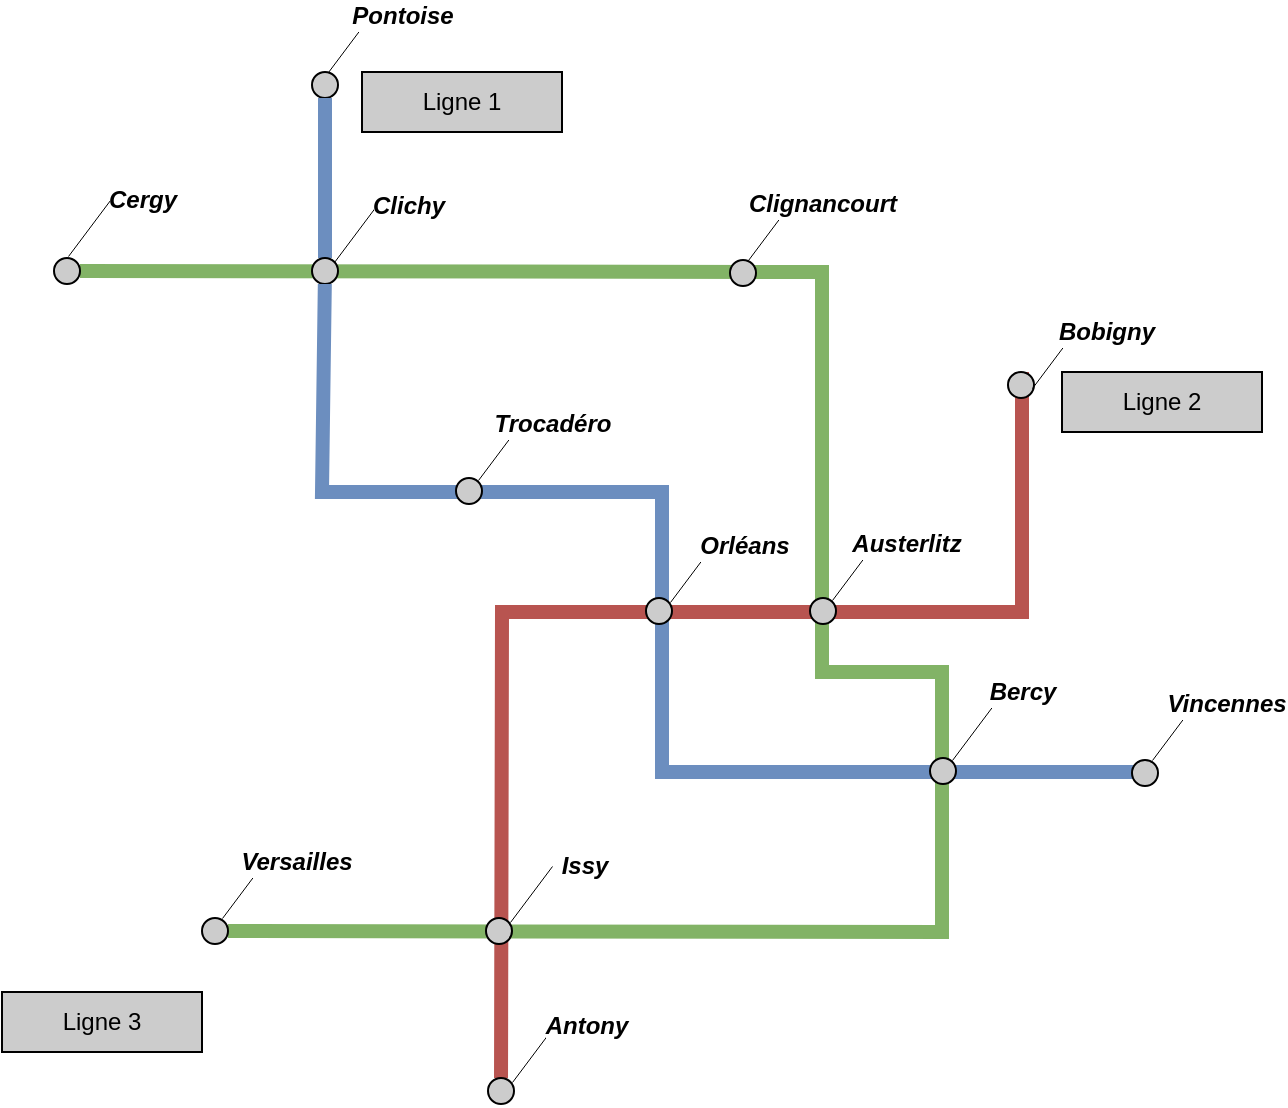 <mxfile version="16.5.1" type="device"><diagram id="u8sPWxwRfbx-L1kmOSS7" name="Page-1"><mxGraphModel dx="869" dy="1759" grid="1" gridSize="10" guides="1" tooltips="1" connect="1" arrows="1" fold="1" page="1" pageScale="1" pageWidth="827" pageHeight="1169" math="0" shadow="0"><root><mxCell id="0"/><mxCell id="1" parent="0"/><mxCell id="Sbg8l5TTrD2FED6xN9CF-3" value="" style="endArrow=none;html=1;rounded=0;fillColor=#dae8fc;strokeColor=#6c8ebf;strokeWidth=7;startArrow=none;" parent="1" source="Sbg8l5TTrD2FED6xN9CF-11" edge="1"><mxGeometry width="50" height="50" relative="1" as="geometry"><mxPoint x="840" y="360" as="sourcePoint"/><mxPoint x="420" as="targetPoint"/><Array as="points"/></mxGeometry></mxCell><mxCell id="Sbg8l5TTrD2FED6xN9CF-4" value="" style="endArrow=none;html=1;rounded=0;strokeWidth=7;fillColor=#f8cecc;strokeColor=#b85450;startArrow=none;" parent="1" source="Sbg8l5TTrD2FED6xN9CF-17" edge="1"><mxGeometry width="50" height="50" relative="1" as="geometry"><mxPoint x="510" y="510" as="sourcePoint"/><mxPoint x="770" y="150" as="targetPoint"/><Array as="points"><mxPoint x="510" y="270"/><mxPoint x="770" y="270"/></Array></mxGeometry></mxCell><mxCell id="Sbg8l5TTrD2FED6xN9CF-5" value="" style="endArrow=none;html=1;rounded=0;strokeWidth=7;fillColor=#d5e8d4;strokeColor=#82b366;exitX=1;exitY=0.5;exitDx=0;exitDy=0;" parent="1" source="Sbg8l5TTrD2FED6xN9CF-10" edge="1" target="Sbg8l5TTrD2FED6xN9CF-19"><mxGeometry width="50" height="50" relative="1" as="geometry"><mxPoint x="280" y="100" as="sourcePoint"/><mxPoint x="360" y="430" as="targetPoint"/><Array as="points"><mxPoint x="670" y="100"/><mxPoint x="670" y="300"/><mxPoint x="730" y="300"/><mxPoint x="730" y="430"/></Array></mxGeometry></mxCell><mxCell id="Sbg8l5TTrD2FED6xN9CF-7" value="Ligne 1" style="rounded=0;whiteSpace=wrap;html=1;fillColor=#CCCCCC;" parent="1" vertex="1"><mxGeometry x="440" width="100" height="30" as="geometry"/></mxCell><mxCell id="Sbg8l5TTrD2FED6xN9CF-8" value="Ligne 2" style="rounded=0;whiteSpace=wrap;html=1;fillColor=#CCCCCC;" parent="1" vertex="1"><mxGeometry x="790" y="150" width="100" height="30" as="geometry"/></mxCell><mxCell id="Sbg8l5TTrD2FED6xN9CF-9" value="Ligne 3" style="rounded=0;whiteSpace=wrap;html=1;fillColor=#CCCCCC;" parent="1" vertex="1"><mxGeometry x="260" y="460" width="100" height="30" as="geometry"/></mxCell><mxCell id="Sbg8l5TTrD2FED6xN9CF-10" value="" style="ellipse;whiteSpace=wrap;html=1;aspect=fixed;labelBackgroundColor=#E6E6E6;fillColor=#CCCCCC;" parent="1" vertex="1"><mxGeometry x="286" y="93" width="13" height="13" as="geometry"/></mxCell><mxCell id="Sbg8l5TTrD2FED6xN9CF-11" value="" style="ellipse;whiteSpace=wrap;html=1;aspect=fixed;labelBackgroundColor=#E6E6E6;fillColor=#CCCCCC;" parent="1" vertex="1"><mxGeometry x="415" width="13" height="13" as="geometry"/></mxCell><mxCell id="Sbg8l5TTrD2FED6xN9CF-12" value="" style="endArrow=none;html=1;rounded=0;fillColor=#dae8fc;strokeColor=#6c8ebf;strokeWidth=7;startArrow=none;" parent="1" source="Sbg8l5TTrD2FED6xN9CF-13" target="Sbg8l5TTrD2FED6xN9CF-11" edge="1"><mxGeometry width="50" height="50" relative="1" as="geometry"><mxPoint x="840" y="360" as="sourcePoint"/><mxPoint x="420" as="targetPoint"/><Array as="points"/></mxGeometry></mxCell><mxCell id="Sbg8l5TTrD2FED6xN9CF-13" value="" style="ellipse;whiteSpace=wrap;html=1;aspect=fixed;labelBackgroundColor=#E6E6E6;fillColor=#CCCCCC;" parent="1" vertex="1"><mxGeometry x="415" y="93" width="13" height="13" as="geometry"/></mxCell><mxCell id="Sbg8l5TTrD2FED6xN9CF-14" value="" style="endArrow=none;html=1;rounded=0;fillColor=#dae8fc;strokeColor=#6c8ebf;strokeWidth=7;" parent="1" target="Sbg8l5TTrD2FED6xN9CF-13" edge="1"><mxGeometry width="50" height="50" relative="1" as="geometry"><mxPoint x="830" y="350" as="sourcePoint"/><mxPoint x="421.468" y="13.0" as="targetPoint"/><Array as="points"><mxPoint x="590" y="350"/><mxPoint x="590" y="210"/><mxPoint x="420" y="210"/></Array></mxGeometry></mxCell><mxCell id="Sbg8l5TTrD2FED6xN9CF-15" value="" style="ellipse;whiteSpace=wrap;html=1;aspect=fixed;labelBackgroundColor=#E6E6E6;fillColor=#CCCCCC;" parent="1" vertex="1"><mxGeometry x="763" y="150" width="13" height="13" as="geometry"/></mxCell><mxCell id="Sbg8l5TTrD2FED6xN9CF-16" value="" style="ellipse;whiteSpace=wrap;html=1;aspect=fixed;labelBackgroundColor=#E6E6E6;fillColor=#CCCCCC;" parent="1" vertex="1"><mxGeometry x="825" y="344" width="13" height="13" as="geometry"/></mxCell><mxCell id="Sbg8l5TTrD2FED6xN9CF-17" value="" style="ellipse;whiteSpace=wrap;html=1;aspect=fixed;labelBackgroundColor=#E6E6E6;fillColor=#CCCCCC;" parent="1" vertex="1"><mxGeometry x="503" y="503" width="13" height="13" as="geometry"/></mxCell><mxCell id="Sbg8l5TTrD2FED6xN9CF-19" value="" style="ellipse;whiteSpace=wrap;html=1;aspect=fixed;labelBackgroundColor=#E6E6E6;fillColor=#CCCCCC;" parent="1" vertex="1"><mxGeometry x="360" y="423" width="13" height="13" as="geometry"/></mxCell><mxCell id="Sbg8l5TTrD2FED6xN9CF-22" value="" style="ellipse;whiteSpace=wrap;html=1;aspect=fixed;labelBackgroundColor=#E6E6E6;fillColor=#CCCCCC;" parent="1" vertex="1"><mxGeometry x="582" y="263" width="13" height="13" as="geometry"/></mxCell><mxCell id="Sbg8l5TTrD2FED6xN9CF-23" value="" style="ellipse;whiteSpace=wrap;html=1;aspect=fixed;labelBackgroundColor=#E6E6E6;fillColor=#CCCCCC;" parent="1" vertex="1"><mxGeometry x="664" y="263" width="13" height="13" as="geometry"/></mxCell><mxCell id="Sbg8l5TTrD2FED6xN9CF-26" value="" style="ellipse;whiteSpace=wrap;html=1;aspect=fixed;labelBackgroundColor=#E6E6E6;fillColor=#CCCCCC;" parent="1" vertex="1"><mxGeometry x="624" y="94" width="13" height="13" as="geometry"/></mxCell><mxCell id="Sbg8l5TTrD2FED6xN9CF-28" value="" style="ellipse;whiteSpace=wrap;html=1;aspect=fixed;labelBackgroundColor=#E6E6E6;fillColor=#CCCCCC;" parent="1" vertex="1"><mxGeometry x="502" y="423" width="13" height="13" as="geometry"/></mxCell><mxCell id="Sbg8l5TTrD2FED6xN9CF-30" value="" style="ellipse;whiteSpace=wrap;html=1;aspect=fixed;labelBackgroundColor=#E6E6E6;fillColor=#CCCCCC;" parent="1" vertex="1"><mxGeometry x="724" y="343" width="13" height="13" as="geometry"/></mxCell><mxCell id="Sbg8l5TTrD2FED6xN9CF-31" value="" style="ellipse;whiteSpace=wrap;html=1;aspect=fixed;labelBackgroundColor=#E6E6E6;fillColor=#CCCCCC;" parent="1" vertex="1"><mxGeometry x="487" y="203" width="13" height="13" as="geometry"/></mxCell><mxCell id="lwiFz0frxvOLCYvYWkit-1" value="Pontoise" style="endArrow=none;html=1;rounded=0;strokeWidth=0.5;fontSize=12;fontStyle=3" edge="1" parent="1"><mxGeometry x="1" y="-16" width="50" height="50" relative="1" as="geometry"><mxPoint x="423" as="sourcePoint"/><mxPoint x="444" y="-28" as="targetPoint"/><mxPoint x="3" y="-10" as="offset"/></mxGeometry></mxCell><mxCell id="lwiFz0frxvOLCYvYWkit-2" value="Cergy" style="endArrow=none;html=1;rounded=0;strokeWidth=0.5;fontSize=12;fontStyle=3" edge="1" parent="1"><mxGeometry x="1" y="-16" width="50" height="50" relative="1" as="geometry"><mxPoint x="293" y="92" as="sourcePoint"/><mxPoint x="314" y="64" as="targetPoint"/><mxPoint x="3" y="-10" as="offset"/></mxGeometry></mxCell><mxCell id="lwiFz0frxvOLCYvYWkit-3" value="Clichy" style="endArrow=none;html=1;rounded=0;strokeWidth=0.5;fontSize=12;fontStyle=3" edge="1" parent="1"><mxGeometry x="1" y="-16" width="50" height="50" relative="1" as="geometry"><mxPoint x="426" y="95" as="sourcePoint"/><mxPoint x="447" y="67" as="targetPoint"/><mxPoint x="3" y="-10" as="offset"/></mxGeometry></mxCell><mxCell id="lwiFz0frxvOLCYvYWkit-4" value="Trocadéro" style="endArrow=none;html=1;rounded=0;strokeWidth=0.5;fontSize=12;fontStyle=3" edge="1" parent="1"><mxGeometry x="1" y="-16" width="50" height="50" relative="1" as="geometry"><mxPoint x="498" y="204" as="sourcePoint"/><mxPoint x="519" y="176" as="targetPoint"/><mxPoint x="3" y="-10" as="offset"/></mxGeometry></mxCell><mxCell id="lwiFz0frxvOLCYvYWkit-5" value="Clignancourt" style="endArrow=none;html=1;rounded=0;strokeWidth=0.5;fontSize=12;fontStyle=3" edge="1" parent="1"><mxGeometry x="1" y="-16" width="50" height="50" relative="1" as="geometry"><mxPoint x="633" y="94" as="sourcePoint"/><mxPoint x="654" y="66" as="targetPoint"/><mxPoint x="3" y="-10" as="offset"/></mxGeometry></mxCell><mxCell id="lwiFz0frxvOLCYvYWkit-6" value="Bobigny" style="endArrow=none;html=1;rounded=0;strokeWidth=0.5;fontSize=12;fontStyle=3" edge="1" parent="1"><mxGeometry x="1" y="-16" width="50" height="50" relative="1" as="geometry"><mxPoint x="775" y="158" as="sourcePoint"/><mxPoint x="796" y="130" as="targetPoint"/><mxPoint x="3" y="-10" as="offset"/></mxGeometry></mxCell><mxCell id="lwiFz0frxvOLCYvYWkit-7" value="Austerlitz" style="endArrow=none;html=1;rounded=0;strokeWidth=0.5;fontSize=12;fontStyle=3" edge="1" parent="1"><mxGeometry x="1" y="-16" width="50" height="50" relative="1" as="geometry"><mxPoint x="675" y="264" as="sourcePoint"/><mxPoint x="696" y="236" as="targetPoint"/><mxPoint x="3" y="-10" as="offset"/></mxGeometry></mxCell><mxCell id="lwiFz0frxvOLCYvYWkit-8" value="Orléans" style="endArrow=none;html=1;rounded=0;strokeWidth=0.5;fontSize=12;fontStyle=3" edge="1" parent="1"><mxGeometry x="1" y="-16" width="50" height="50" relative="1" as="geometry"><mxPoint x="594" y="265" as="sourcePoint"/><mxPoint x="615" y="237" as="targetPoint"/><mxPoint x="3" y="-10" as="offset"/></mxGeometry></mxCell><mxCell id="lwiFz0frxvOLCYvYWkit-9" value="Issy" style="endArrow=none;html=1;rounded=0;strokeWidth=0.5;fontSize=12;fontStyle=3" edge="1" parent="1"><mxGeometry x="1" y="-16" width="50" height="50" relative="1" as="geometry"><mxPoint x="514" y="425" as="sourcePoint"/><mxPoint x="535" y="397" as="targetPoint"/><mxPoint x="3" y="-10" as="offset"/></mxGeometry></mxCell><mxCell id="lwiFz0frxvOLCYvYWkit-10" value="Antony" style="endArrow=none;html=1;rounded=0;strokeWidth=0.5;fontSize=12;fontStyle=3" edge="1" parent="1"><mxGeometry x="1" y="-16" width="50" height="50" relative="1" as="geometry"><mxPoint x="515" y="505" as="sourcePoint"/><mxPoint x="536" y="477" as="targetPoint"/><mxPoint x="3" y="-10" as="offset"/></mxGeometry></mxCell><mxCell id="lwiFz0frxvOLCYvYWkit-11" value="Versailles" style="endArrow=none;html=1;rounded=0;strokeWidth=0.5;fontSize=12;fontStyle=3" edge="1" parent="1"><mxGeometry x="1" y="-16" width="50" height="50" relative="1" as="geometry"><mxPoint x="370" y="423" as="sourcePoint"/><mxPoint x="391" y="395" as="targetPoint"/><mxPoint x="3" y="-10" as="offset"/></mxGeometry></mxCell><mxCell id="lwiFz0frxvOLCYvYWkit-12" value="Bercy" style="endArrow=none;html=1;rounded=0;strokeWidth=0.5;fontSize=12;fontStyle=3" edge="1" parent="1"><mxGeometry x="1" y="-15" width="50" height="50" relative="1" as="geometry"><mxPoint x="735" y="344" as="sourcePoint"/><mxPoint x="756" y="316" as="targetPoint"/><mxPoint x="2" y="-15" as="offset"/></mxGeometry></mxCell><mxCell id="lwiFz0frxvOLCYvYWkit-13" value="Vincennes" style="endArrow=none;html=1;rounded=0;strokeWidth=0.5;fontSize=12;fontStyle=3" edge="1" parent="1"><mxGeometry x="1" y="-16" width="50" height="50" relative="1" as="geometry"><mxPoint x="835" y="344" as="sourcePoint"/><mxPoint x="856" y="316" as="targetPoint"/><mxPoint x="3" y="-10" as="offset"/></mxGeometry></mxCell></root></mxGraphModel></diagram></mxfile>